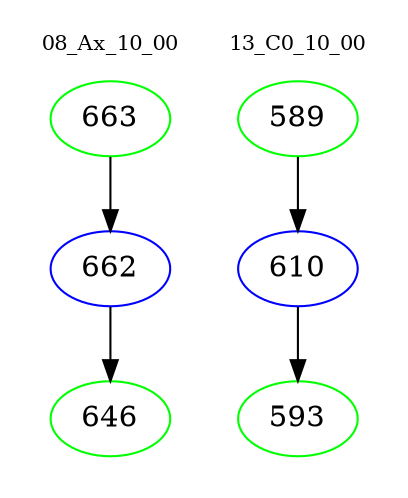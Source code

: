 digraph{
subgraph cluster_0 {
color = white
label = "08_Ax_10_00";
fontsize=10;
T0_663 [label="663", color="green"]
T0_663 -> T0_662 [color="black"]
T0_662 [label="662", color="blue"]
T0_662 -> T0_646 [color="black"]
T0_646 [label="646", color="green"]
}
subgraph cluster_1 {
color = white
label = "13_C0_10_00";
fontsize=10;
T1_589 [label="589", color="green"]
T1_589 -> T1_610 [color="black"]
T1_610 [label="610", color="blue"]
T1_610 -> T1_593 [color="black"]
T1_593 [label="593", color="green"]
}
}

